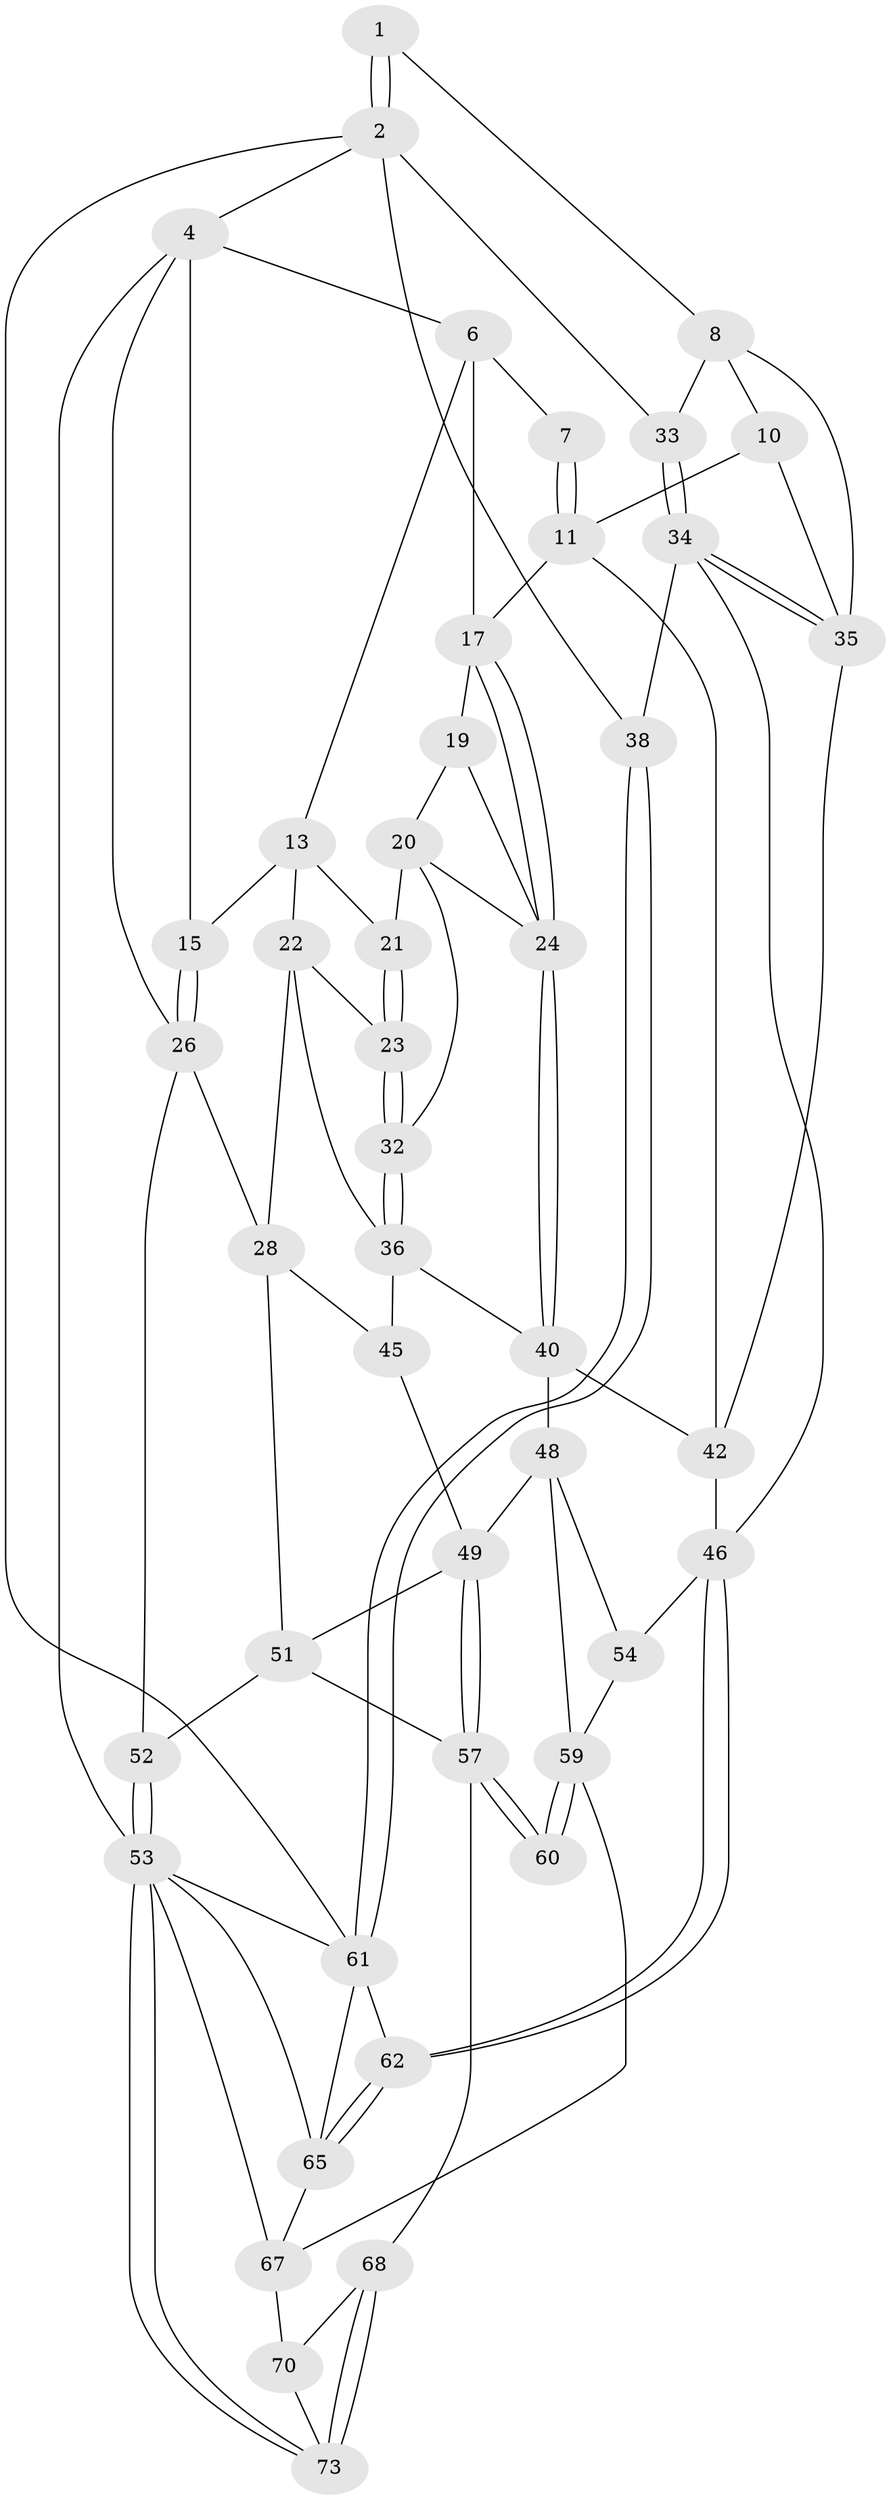 // Generated by graph-tools (version 1.1) at 2025/24/03/03/25 07:24:32]
// undirected, 45 vertices, 101 edges
graph export_dot {
graph [start="1"]
  node [color=gray90,style=filled];
  1 [pos="+0.6066572208025923+0"];
  2 [pos="+1+0",super="+3"];
  4 [pos="+0+0",super="+5"];
  6 [pos="+0.36764440165549334+0",super="+12"];
  7 [pos="+0.4913675608183573+0"];
  8 [pos="+0.7297646490354223+0.07089241804520223",super="+9"];
  10 [pos="+0.6622825647861459+0.134313038489394"];
  11 [pos="+0.5558179672554446+0.14137327830400506",super="+16"];
  13 [pos="+0.2367597780413217+0",super="+14"];
  15 [pos="+0.09288766925659986+0.07014912541019983"];
  17 [pos="+0.4201314313275582+0.18833039681395933",super="+18"];
  19 [pos="+0.31332434752453153+0.05642838594207635"];
  20 [pos="+0.2539517590553797+0.11347648927713311",super="+31"];
  21 [pos="+0.19872922108187407+0.07996233783976965"];
  22 [pos="+0.11451034812558243+0.10108179538466423",super="+27"];
  23 [pos="+0.17711138518036385+0.09936209016527532"];
  24 [pos="+0.36470728557736615+0.2407745850240549",super="+25"];
  26 [pos="+0+0.05022517113628543",super="+30"];
  28 [pos="+0.09000151308588705+0.21439942931204692",super="+29"];
  32 [pos="+0.21040084581586146+0.1684075407242144"];
  33 [pos="+0.8948490738857711+0.052861119886107054"];
  34 [pos="+0.889407000545498+0.273886204885643",super="+39"];
  35 [pos="+0.8041756602123445+0.22899269915776507",super="+37"];
  36 [pos="+0.20724039551293813+0.17946736425503468",super="+41"];
  38 [pos="+1+0.4018715318229522"];
  40 [pos="+0.36439843489289686+0.2416032980633647",super="+44"];
  42 [pos="+0.5940464994154443+0.3143569590228694",super="+43"];
  45 [pos="+0.22312501966883358+0.3033254427570205"];
  46 [pos="+0.7756492780402281+0.4994388755793484",super="+47"];
  48 [pos="+0.3510701318443029+0.4763942736895556",super="+55"];
  49 [pos="+0.34240632301267787+0.4815913643797071",super="+50"];
  51 [pos="+0.15547991582445858+0.45312973179478994",super="+56"];
  52 [pos="+0+0.6662666130191518"];
  53 [pos="+0+1",super="+75"];
  54 [pos="+0.6821439548192849+0.5172942389232552"];
  57 [pos="+0.34106842403806276+0.626475566088411",super="+58"];
  59 [pos="+0.41373876307107854+0.740439897474817",super="+64"];
  60 [pos="+0.4101784296865701+0.7395123050927621"];
  61 [pos="+1+0.5583442278608265",super="+63"];
  62 [pos="+0.8404833538984605+0.7504292272816274"];
  65 [pos="+0.8349466152083583+0.8161113702382767",super="+66"];
  67 [pos="+0.5691247655216759+0.8558124304750833",super="+71"];
  68 [pos="+0.10421742812472531+0.7709420726884856",super="+69"];
  70 [pos="+0.32605169973160103+0.7850171626198026",super="+72"];
  73 [pos="+0.09542360208630425+1",super="+74"];
  1 -- 2;
  1 -- 2;
  1 -- 8;
  2 -- 33;
  2 -- 4;
  2 -- 61;
  2 -- 38;
  4 -- 26;
  4 -- 53;
  4 -- 6;
  4 -- 15;
  6 -- 7;
  6 -- 13;
  6 -- 17;
  7 -- 11;
  7 -- 11;
  8 -- 33;
  8 -- 10;
  8 -- 35;
  10 -- 11;
  10 -- 35;
  11 -- 17;
  11 -- 42;
  13 -- 21;
  13 -- 22;
  13 -- 15;
  15 -- 26;
  15 -- 26;
  17 -- 24;
  17 -- 24;
  17 -- 19;
  19 -- 20;
  19 -- 24;
  20 -- 21;
  20 -- 32;
  20 -- 24;
  21 -- 23;
  21 -- 23;
  22 -- 23;
  22 -- 28;
  22 -- 36;
  23 -- 32;
  23 -- 32;
  24 -- 40;
  24 -- 40;
  26 -- 52;
  26 -- 28;
  28 -- 45;
  28 -- 51;
  32 -- 36;
  32 -- 36;
  33 -- 34;
  33 -- 34;
  34 -- 35;
  34 -- 35;
  34 -- 46;
  34 -- 38;
  35 -- 42;
  36 -- 40;
  36 -- 45;
  38 -- 61;
  38 -- 61;
  40 -- 48;
  40 -- 42;
  42 -- 46;
  45 -- 49;
  46 -- 62;
  46 -- 62;
  46 -- 54;
  48 -- 49;
  48 -- 59;
  48 -- 54;
  49 -- 57;
  49 -- 57;
  49 -- 51;
  51 -- 52;
  51 -- 57;
  52 -- 53;
  52 -- 53;
  53 -- 73;
  53 -- 73;
  53 -- 65;
  53 -- 67;
  53 -- 61;
  54 -- 59;
  57 -- 60;
  57 -- 60;
  57 -- 68;
  59 -- 60;
  59 -- 60;
  59 -- 67;
  61 -- 62;
  61 -- 65;
  62 -- 65;
  62 -- 65;
  65 -- 67;
  67 -- 70;
  68 -- 73 [weight=2];
  68 -- 73;
  68 -- 70;
  70 -- 73;
}
